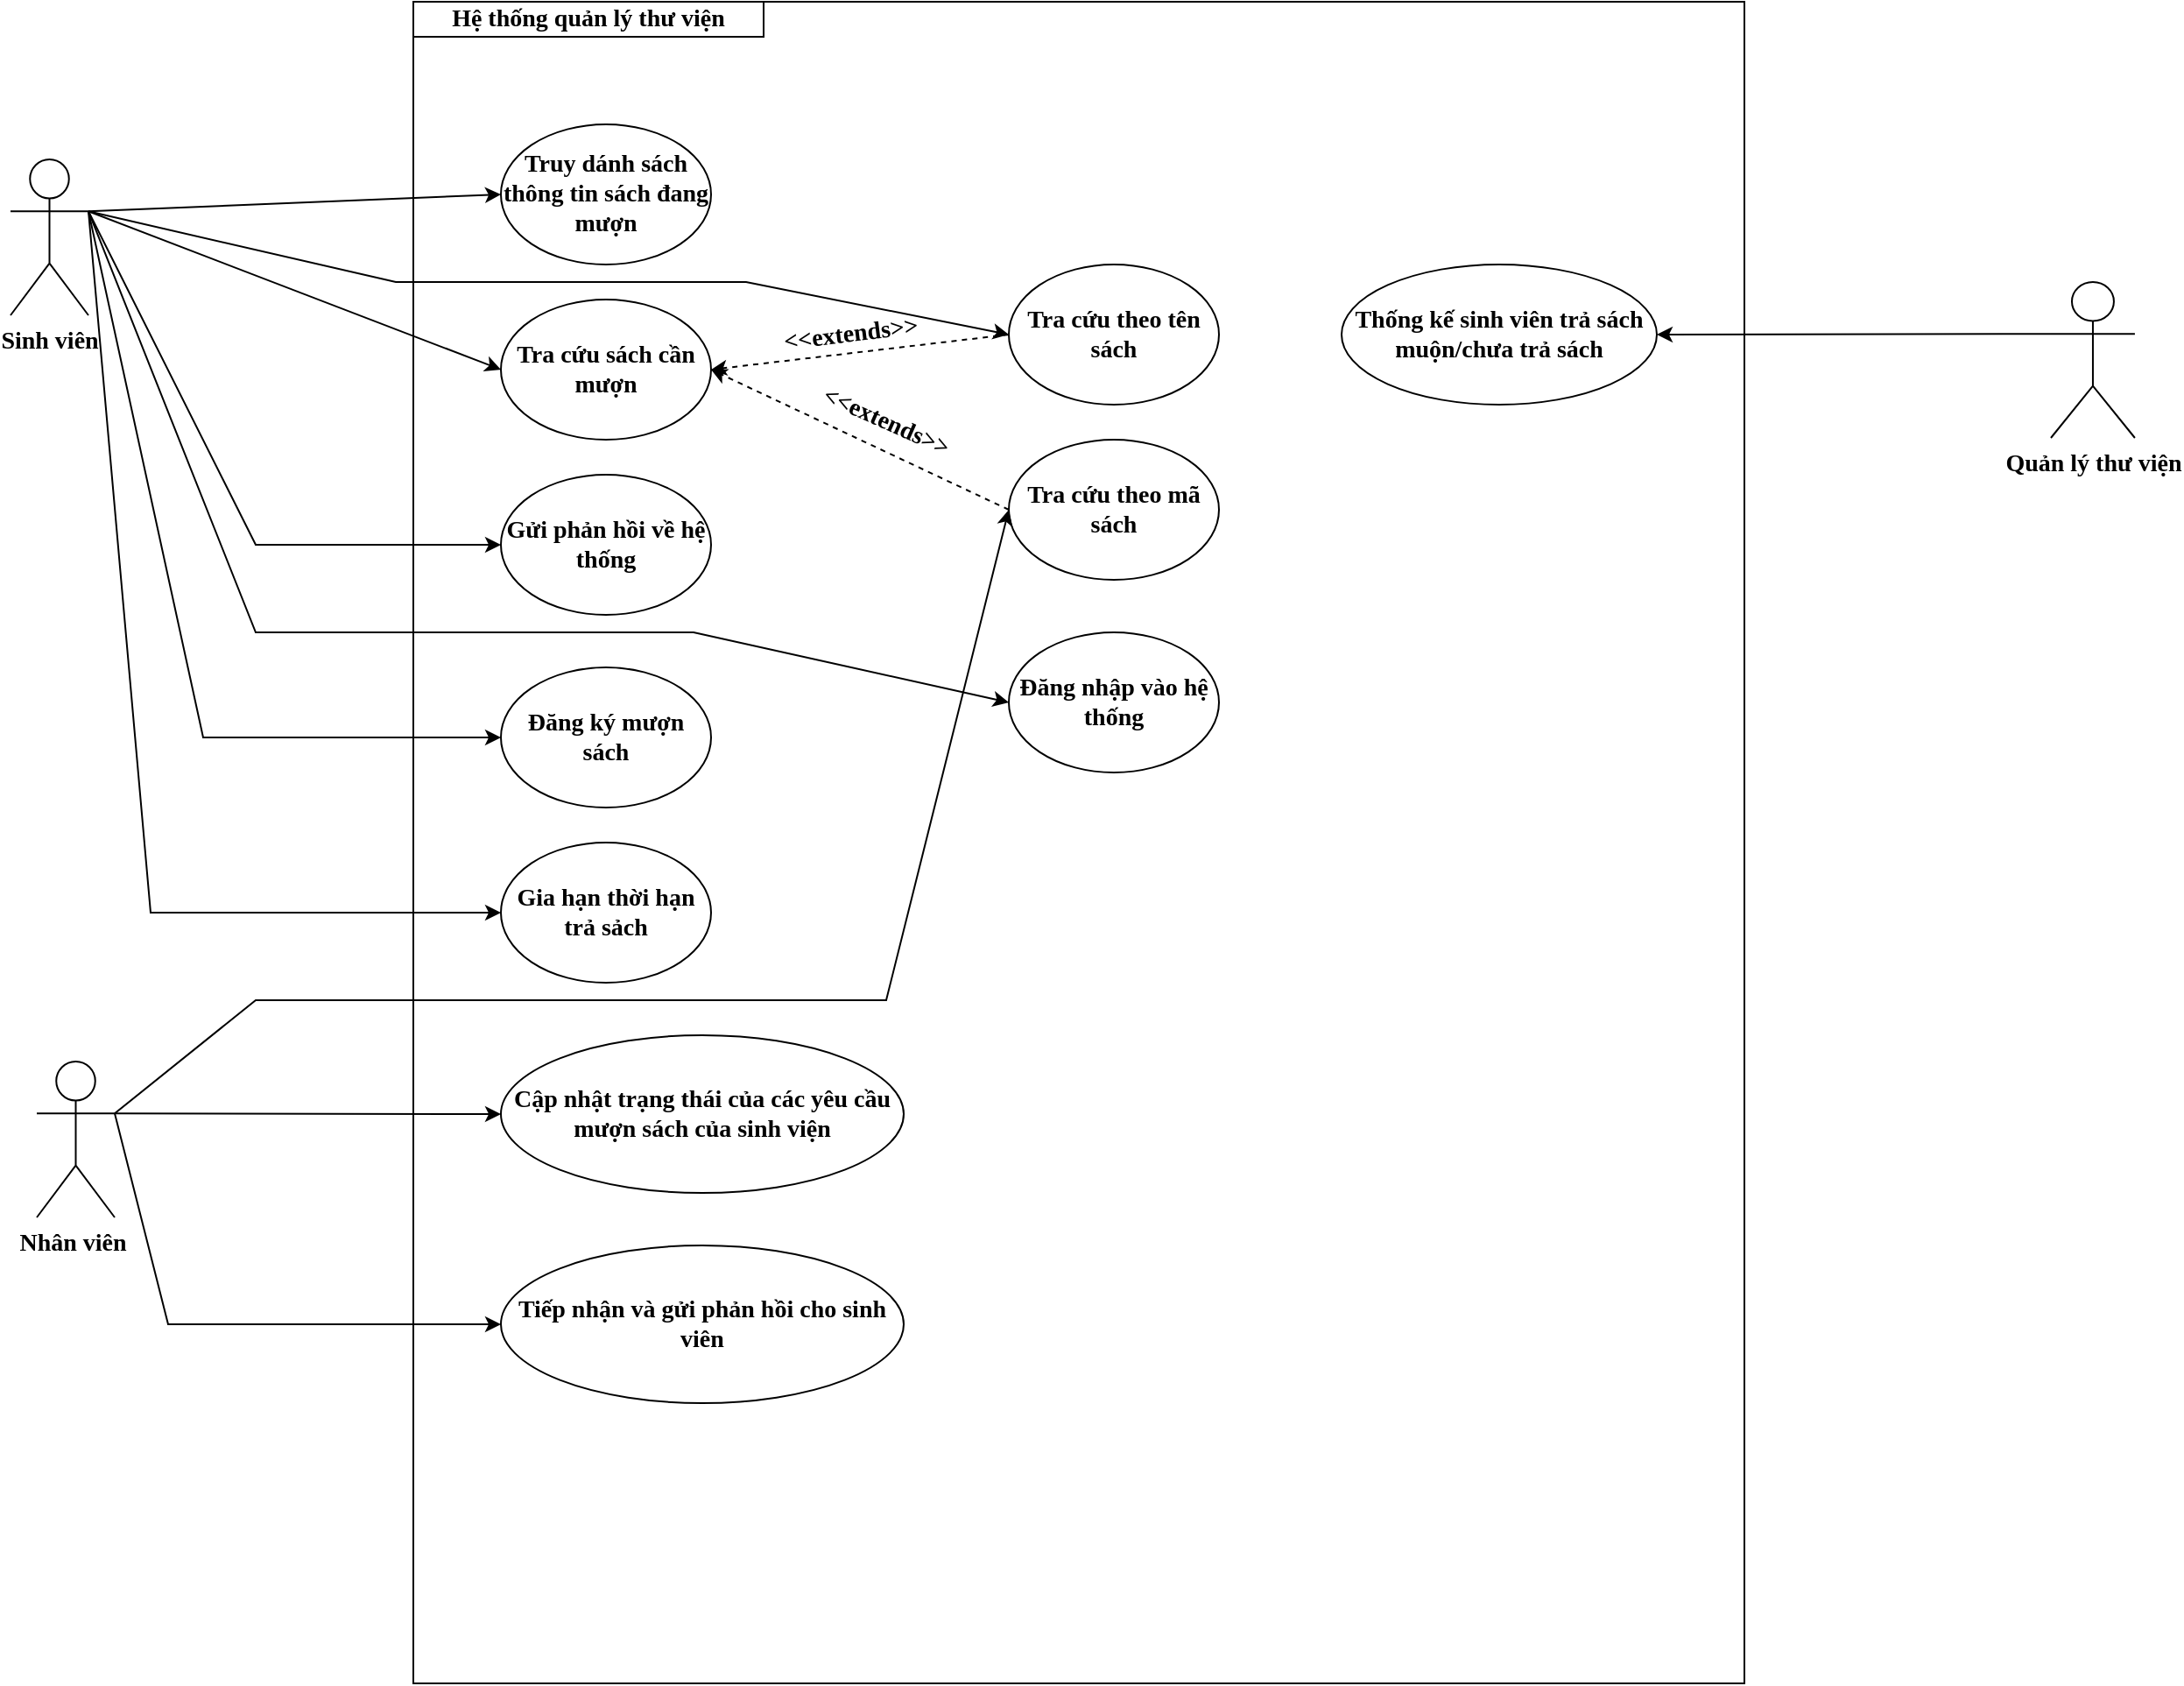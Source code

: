 <mxfile pages="1" version="11.2.5" type="device"><diagram id="LmbFH5y_ioEbUOqVQxar" name="Page-1"><mxGraphModel dx="1278" dy="951" grid="1" gridSize="10" guides="1" tooltips="1" connect="1" arrows="1" fold="1" page="1" pageScale="1" pageWidth="850" pageHeight="1100" math="0" shadow="0"><root><mxCell id="0"/><mxCell id="1" parent="0"/><mxCell id="NcbpEbdIRzEfw5Dg_kdr-1" value="" style="rounded=0;whiteSpace=wrap;html=1;fontFamily=Times New Roman;fontSize=14;fontStyle=1" parent="1" vertex="1"><mxGeometry x="340" y="160" width="760" height="960" as="geometry"/></mxCell><mxCell id="NcbpEbdIRzEfw5Dg_kdr-2" value="Truy dánh sách thông tin sách đang mượn" style="ellipse;whiteSpace=wrap;html=1;fontFamily=Times New Roman;fontSize=14;fontStyle=1" parent="1" vertex="1"><mxGeometry x="390" y="230" width="120" height="80" as="geometry"/></mxCell><mxCell id="NcbpEbdIRzEfw5Dg_kdr-3" value="Tra cứu sách cần mượn" style="ellipse;whiteSpace=wrap;html=1;fontFamily=Times New Roman;fontSize=14;fontStyle=1" parent="1" vertex="1"><mxGeometry x="390" y="330" width="120" height="80" as="geometry"/></mxCell><mxCell id="NcbpEbdIRzEfw5Dg_kdr-4" value="Sinh viên" style="shape=umlActor;verticalLabelPosition=bottom;labelBackgroundColor=#ffffff;verticalAlign=top;html=1;outlineConnect=0;fontFamily=Times New Roman;fontSize=14;fontStyle=1;aspect=fixed;" parent="1" vertex="1"><mxGeometry x="110" y="250" width="44.5" height="89" as="geometry"/></mxCell><mxCell id="NcbpEbdIRzEfw5Dg_kdr-6" value="Gửi phản hồi về hệ thống" style="ellipse;whiteSpace=wrap;html=1;fontFamily=Times New Roman;fontSize=14;fontStyle=1" parent="1" vertex="1"><mxGeometry x="390" y="430" width="120" height="80" as="geometry"/></mxCell><mxCell id="NcbpEbdIRzEfw5Dg_kdr-10" value="Đăng ký mượn sách" style="ellipse;whiteSpace=wrap;html=1;fontFamily=Times New Roman;fontSize=14;fontStyle=1" parent="1" vertex="1"><mxGeometry x="390" y="540" width="120" height="80" as="geometry"/></mxCell><mxCell id="NcbpEbdIRzEfw5Dg_kdr-15" value="Gia hạn thời hạn trả sảch" style="ellipse;whiteSpace=wrap;html=1;fontFamily=Times New Roman;fontSize=14;fontStyle=1" parent="1" vertex="1"><mxGeometry x="390" y="640" width="120" height="80" as="geometry"/></mxCell><mxCell id="NcbpEbdIRzEfw5Dg_kdr-17" value="Cập nhật trạng thái của các yêu cầu mượn sách của sinh viện" style="ellipse;whiteSpace=wrap;html=1;fontSize=14;fontFamily=Times New Roman;fontStyle=1" parent="1" vertex="1"><mxGeometry x="390" y="750" width="230" height="90" as="geometry"/></mxCell><mxCell id="NcbpEbdIRzEfw5Dg_kdr-20" value="Nhân viên&amp;nbsp;" style="shape=umlActor;verticalLabelPosition=bottom;labelBackgroundColor=#ffffff;verticalAlign=top;html=1;outlineConnect=0;fontSize=14;fontFamily=Times New Roman;fontStyle=1;aspect=fixed;" parent="1" vertex="1"><mxGeometry x="125" y="765" width="44.5" height="89" as="geometry"/></mxCell><mxCell id="NcbpEbdIRzEfw5Dg_kdr-28" value="" style="endArrow=classic;html=1;fontSize=14;exitX=1;exitY=0.333;exitDx=0;exitDy=0;exitPerimeter=0;entryX=0;entryY=0.5;entryDx=0;entryDy=0;rounded=0;fontFamily=Times New Roman;fontStyle=1" parent="1" source="NcbpEbdIRzEfw5Dg_kdr-4" target="NcbpEbdIRzEfw5Dg_kdr-29" edge="1"><mxGeometry width="50" height="50" relative="1" as="geometry"><mxPoint x="580" y="390" as="sourcePoint"/><mxPoint x="620" y="350" as="targetPoint"/><Array as="points"><mxPoint x="330" y="320"/><mxPoint x="530" y="320"/></Array></mxGeometry></mxCell><mxCell id="NcbpEbdIRzEfw5Dg_kdr-29" value="Tra cứu theo tên sách" style="ellipse;whiteSpace=wrap;html=1;fontSize=14;fontFamily=Times New Roman;fontStyle=1" parent="1" vertex="1"><mxGeometry x="680" y="310" width="120" height="80" as="geometry"/></mxCell><mxCell id="NcbpEbdIRzEfw5Dg_kdr-30" value="Tra cứu theo mã sách" style="ellipse;whiteSpace=wrap;html=1;fontSize=14;fontFamily=Times New Roman;fontStyle=1" parent="1" vertex="1"><mxGeometry x="680" y="410" width="120" height="80" as="geometry"/></mxCell><mxCell id="NcbpEbdIRzEfw5Dg_kdr-31" value="" style="endArrow=classic;html=1;fontSize=14;exitX=1;exitY=0.333;exitDx=0;exitDy=0;exitPerimeter=0;entryX=0;entryY=0.5;entryDx=0;entryDy=0;fontFamily=Times New Roman;fontStyle=1" parent="1" source="NcbpEbdIRzEfw5Dg_kdr-4" target="NcbpEbdIRzEfw5Dg_kdr-3" edge="1"><mxGeometry width="50" height="50" relative="1" as="geometry"><mxPoint x="300" y="410" as="sourcePoint"/><mxPoint x="350" y="360" as="targetPoint"/></mxGeometry></mxCell><mxCell id="NcbpEbdIRzEfw5Dg_kdr-32" value="" style="endArrow=classic;html=1;fontSize=14;exitX=1;exitY=0.333;exitDx=0;exitDy=0;exitPerimeter=0;entryX=0;entryY=0.5;entryDx=0;entryDy=0;fontFamily=Times New Roman;fontStyle=1" parent="1" source="NcbpEbdIRzEfw5Dg_kdr-4" target="NcbpEbdIRzEfw5Dg_kdr-2" edge="1"><mxGeometry width="50" height="50" relative="1" as="geometry"><mxPoint x="150" y="280" as="sourcePoint"/><mxPoint x="400" y="380.0" as="targetPoint"/></mxGeometry></mxCell><mxCell id="NcbpEbdIRzEfw5Dg_kdr-33" value="" style="endArrow=classic;html=1;fontSize=14;exitX=1;exitY=0.333;exitDx=0;exitDy=0;exitPerimeter=0;entryX=0;entryY=0.5;entryDx=0;entryDy=0;fontFamily=Times New Roman;fontStyle=1;rounded=0;" parent="1" source="NcbpEbdIRzEfw5Dg_kdr-4" target="NcbpEbdIRzEfw5Dg_kdr-6" edge="1"><mxGeometry width="50" height="50" relative="1" as="geometry"><mxPoint x="150" y="280" as="sourcePoint"/><mxPoint x="400" y="380.0" as="targetPoint"/><Array as="points"><mxPoint x="250" y="470"/></Array></mxGeometry></mxCell><mxCell id="NcbpEbdIRzEfw5Dg_kdr-34" value="" style="endArrow=classic;html=1;fontSize=14;entryX=0;entryY=0.5;entryDx=0;entryDy=0;fontFamily=Times New Roman;fontStyle=1;exitX=1;exitY=0.333;exitDx=0;exitDy=0;exitPerimeter=0;rounded=0;" parent="1" source="NcbpEbdIRzEfw5Dg_kdr-4" target="NcbpEbdIRzEfw5Dg_kdr-10" edge="1"><mxGeometry width="50" height="50" relative="1" as="geometry"><mxPoint x="140" y="270" as="sourcePoint"/><mxPoint x="400" y="480.0" as="targetPoint"/><Array as="points"><mxPoint x="220" y="580"/></Array></mxGeometry></mxCell><mxCell id="NcbpEbdIRzEfw5Dg_kdr-35" value="" style="endArrow=classic;html=1;fontSize=14;entryX=0;entryY=0.5;entryDx=0;entryDy=0;fontFamily=Times New Roman;fontStyle=1;exitX=1;exitY=0.333;exitDx=0;exitDy=0;exitPerimeter=0;rounded=0;" parent="1" source="NcbpEbdIRzEfw5Dg_kdr-4" target="NcbpEbdIRzEfw5Dg_kdr-15" edge="1"><mxGeometry width="50" height="50" relative="1" as="geometry"><mxPoint x="140" y="260" as="sourcePoint"/><mxPoint x="260" y="590" as="targetPoint"/><Array as="points"><mxPoint x="190" y="680"/></Array></mxGeometry></mxCell><mxCell id="NcbpEbdIRzEfw5Dg_kdr-36" value="" style="endArrow=classic;html=1;fontSize=14;exitX=1;exitY=0.333;exitDx=0;exitDy=0;exitPerimeter=0;entryX=0;entryY=0.5;entryDx=0;entryDy=0;fontFamily=Times New Roman;fontStyle=1" parent="1" source="NcbpEbdIRzEfw5Dg_kdr-20" target="NcbpEbdIRzEfw5Dg_kdr-17" edge="1"><mxGeometry width="50" height="50" relative="1" as="geometry"><mxPoint x="280" y="850" as="sourcePoint"/><mxPoint x="330" y="800" as="targetPoint"/></mxGeometry></mxCell><mxCell id="NcbpEbdIRzEfw5Dg_kdr-37" value="" style="endArrow=classic;html=1;fontSize=14;exitX=0;exitY=0.5;exitDx=0;exitDy=0;entryX=1;entryY=0.5;entryDx=0;entryDy=0;dashed=1;fontFamily=Times New Roman;fontStyle=1" parent="1" source="NcbpEbdIRzEfw5Dg_kdr-30" target="NcbpEbdIRzEfw5Dg_kdr-3" edge="1"><mxGeometry width="50" height="50" relative="1" as="geometry"><mxPoint x="150" y="280" as="sourcePoint"/><mxPoint x="400" y="380.0" as="targetPoint"/></mxGeometry></mxCell><mxCell id="NcbpEbdIRzEfw5Dg_kdr-39" value="" style="endArrow=classic;html=1;fontSize=14;exitX=0;exitY=0.5;exitDx=0;exitDy=0;entryX=1;entryY=0.5;entryDx=0;entryDy=0;dashed=1;fontFamily=Times New Roman;fontStyle=1" parent="1" source="NcbpEbdIRzEfw5Dg_kdr-29" target="NcbpEbdIRzEfw5Dg_kdr-3" edge="1"><mxGeometry width="50" height="50" relative="1" as="geometry"><mxPoint x="610" y="460.0" as="sourcePoint"/><mxPoint x="520" y="380.0" as="targetPoint"/></mxGeometry></mxCell><mxCell id="NcbpEbdIRzEfw5Dg_kdr-40" value="&amp;lt;&amp;lt;extends&amp;gt;&amp;gt;" style="text;html=1;strokeColor=none;fillColor=none;align=center;verticalAlign=middle;whiteSpace=wrap;rounded=0;fontFamily=Times New Roman;fontSize=14;rotation=353;fontStyle=1" parent="1" vertex="1"><mxGeometry x="570" y="340" width="40" height="20" as="geometry"/></mxCell><mxCell id="NcbpEbdIRzEfw5Dg_kdr-41" value="Thống kế sinh viên trả sách muộn/chưa trả sách" style="ellipse;whiteSpace=wrap;html=1;fontSize=14;fontFamily=Times New Roman;fontStyle=1" parent="1" vertex="1"><mxGeometry x="870" y="310" width="180" height="80" as="geometry"/></mxCell><mxCell id="NcbpEbdIRzEfw5Dg_kdr-42" value="&amp;lt;&amp;lt;extends&amp;gt;&amp;gt;" style="text;html=1;strokeColor=none;fillColor=none;align=center;verticalAlign=middle;whiteSpace=wrap;rounded=0;fontFamily=Times New Roman;fontSize=14;rotation=24;fontStyle=1" parent="1" vertex="1"><mxGeometry x="590" y="390" width="40" height="20" as="geometry"/></mxCell><mxCell id="NcbpEbdIRzEfw5Dg_kdr-44" value="Quản lý thư viện" style="shape=umlActor;verticalLabelPosition=bottom;labelBackgroundColor=#ffffff;verticalAlign=top;html=1;outlineConnect=0;fontFamily=Times New Roman;fontSize=14;aspect=fixed;fontStyle=1" parent="1" vertex="1"><mxGeometry x="1275" y="320" width="47.96" height="89" as="geometry"/></mxCell><mxCell id="NcbpEbdIRzEfw5Dg_kdr-45" value="" style="endArrow=classic;html=1;fontFamily=Times New Roman;fontSize=14;entryX=1;entryY=0.5;entryDx=0;entryDy=0;exitX=0;exitY=0.333;exitDx=0;exitDy=0;exitPerimeter=0;rounded=0;strokeColor=#000000;fontStyle=1" parent="1" source="NcbpEbdIRzEfw5Dg_kdr-44" target="NcbpEbdIRzEfw5Dg_kdr-41" edge="1"><mxGeometry width="50" height="50" relative="1" as="geometry"><mxPoint x="1190" y="420" as="sourcePoint"/><mxPoint x="1240" y="370" as="targetPoint"/></mxGeometry></mxCell><mxCell id="NcbpEbdIRzEfw5Dg_kdr-46" value="" style="endArrow=classic;html=1;strokeColor=#000000;fontFamily=Times New Roman;fontSize=14;exitX=1;exitY=0.333;exitDx=0;exitDy=0;exitPerimeter=0;entryX=0;entryY=0.5;entryDx=0;entryDy=0;rounded=0;fontStyle=1" parent="1" source="NcbpEbdIRzEfw5Dg_kdr-4" target="NcbpEbdIRzEfw5Dg_kdr-47" edge="1"><mxGeometry width="50" height="50" relative="1" as="geometry"><mxPoint x="155" y="280" as="sourcePoint"/><mxPoint x="560" y="460" as="targetPoint"/><Array as="points"><mxPoint x="250" y="520"/><mxPoint x="500" y="520"/></Array></mxGeometry></mxCell><mxCell id="NcbpEbdIRzEfw5Dg_kdr-47" value="Đăng nhập vào hệ thống" style="ellipse;whiteSpace=wrap;html=1;fontFamily=Times New Roman;fontSize=14;fontStyle=1" parent="1" vertex="1"><mxGeometry x="680" y="520" width="120" height="80" as="geometry"/></mxCell><mxCell id="NcbpEbdIRzEfw5Dg_kdr-52" value="Tiếp nhận và gửi phản hồi cho sinh viên" style="ellipse;whiteSpace=wrap;html=1;fontSize=14;fontFamily=Times New Roman;fontStyle=1" parent="1" vertex="1"><mxGeometry x="390" y="870" width="230" height="90" as="geometry"/></mxCell><mxCell id="NcbpEbdIRzEfw5Dg_kdr-53" value="" style="endArrow=classic;html=1;strokeColor=#000000;fontFamily=Times New Roman;fontSize=14;exitX=1;exitY=0.333;exitDx=0;exitDy=0;exitPerimeter=0;entryX=0;entryY=0.5;entryDx=0;entryDy=0;rounded=0;fontStyle=1" parent="1" source="NcbpEbdIRzEfw5Dg_kdr-20" target="NcbpEbdIRzEfw5Dg_kdr-52" edge="1"><mxGeometry width="50" height="50" relative="1" as="geometry"><mxPoint x="170" y="990" as="sourcePoint"/><mxPoint x="220" y="940" as="targetPoint"/><Array as="points"><mxPoint x="200" y="915"/></Array></mxGeometry></mxCell><mxCell id="XS5magR8_uXdcuvs2scE-1" value="" style="endArrow=classic;html=1;fontSize=14;exitX=1;exitY=0.333;exitDx=0;exitDy=0;exitPerimeter=0;fontFamily=Times New Roman;fontStyle=1;entryX=0;entryY=0.5;entryDx=0;entryDy=0;rounded=0;" parent="1" source="NcbpEbdIRzEfw5Dg_kdr-20" target="NcbpEbdIRzEfw5Dg_kdr-30" edge="1"><mxGeometry width="50" height="50" relative="1" as="geometry"><mxPoint x="179.5" y="804.667" as="sourcePoint"/><mxPoint x="400" y="805" as="targetPoint"/><Array as="points"><mxPoint x="250" y="730"/><mxPoint x="610" y="730"/></Array></mxGeometry></mxCell><mxCell id="XS5magR8_uXdcuvs2scE-2" value="Hệ thống quản lý thư viện" style="text;html=1;strokeColor=#000000;fillColor=#ffffff;align=center;verticalAlign=middle;whiteSpace=wrap;rounded=0;fontStyle=1;fontFamily=Times New Roman;fontSize=14;" parent="1" vertex="1"><mxGeometry x="340" y="160" width="200" height="20" as="geometry"/></mxCell></root></mxGraphModel></diagram></mxfile>